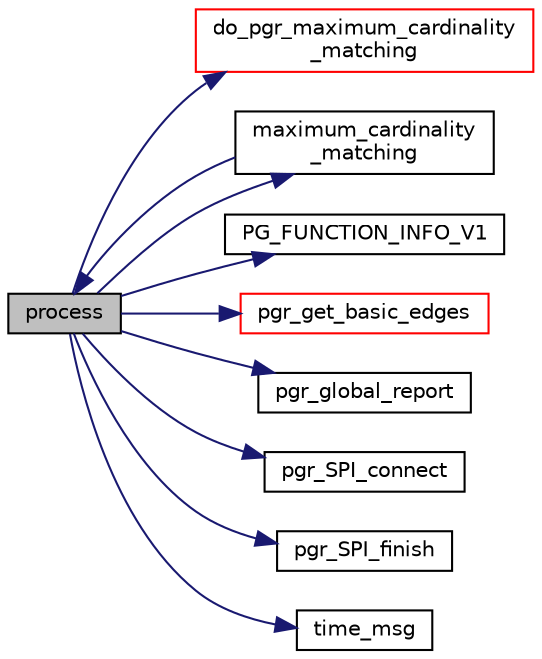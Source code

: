 digraph "process"
{
  edge [fontname="Helvetica",fontsize="10",labelfontname="Helvetica",labelfontsize="10"];
  node [fontname="Helvetica",fontsize="10",shape=record];
  rankdir="LR";
  Node39 [label="process",height=0.2,width=0.4,color="black", fillcolor="grey75", style="filled", fontcolor="black"];
  Node39 -> Node40 [color="midnightblue",fontsize="10",style="solid",fontname="Helvetica"];
  Node40 [label="do_pgr_maximum_cardinality\l_matching",height=0.2,width=0.4,color="red", fillcolor="white", style="filled",URL="$maximum__cardinality__matching__driver_8cpp.html#ae79ee0d7d782af732538f8fe6b5d4518"];
  Node39 -> Node51 [color="midnightblue",fontsize="10",style="solid",fontname="Helvetica"];
  Node51 [label="maximum_cardinality\l_matching",height=0.2,width=0.4,color="black", fillcolor="white", style="filled",URL="$maximum__cardinality__matching_8c.html#abecab1857778932b653593abda4dde28"];
  Node51 -> Node39 [color="midnightblue",fontsize="10",style="solid",fontname="Helvetica"];
  Node39 -> Node52 [color="midnightblue",fontsize="10",style="solid",fontname="Helvetica"];
  Node52 [label="PG_FUNCTION_INFO_V1",height=0.2,width=0.4,color="black", fillcolor="white", style="filled",URL="$maximum__cardinality__matching_8c.html#a7e252642be9b64d1418e7312bb5507db"];
  Node39 -> Node53 [color="midnightblue",fontsize="10",style="solid",fontname="Helvetica"];
  Node53 [label="pgr_get_basic_edges",height=0.2,width=0.4,color="red", fillcolor="white", style="filled",URL="$edges__input_8c.html#a2185351317b6bfab35d0d6f971b98676",tooltip="read basic edges "];
  Node39 -> Node69 [color="midnightblue",fontsize="10",style="solid",fontname="Helvetica"];
  Node69 [label="pgr_global_report",height=0.2,width=0.4,color="black", fillcolor="white", style="filled",URL="$e__report_8c.html#aa7833fe4baf65aa901e1129575e7deb2",tooltip="notice & error "];
  Node39 -> Node70 [color="midnightblue",fontsize="10",style="solid",fontname="Helvetica"];
  Node70 [label="pgr_SPI_connect",height=0.2,width=0.4,color="black", fillcolor="white", style="filled",URL="$postgres__connection_8c.html#aef5deb780b1cf78c56b1794ab826ac64"];
  Node39 -> Node71 [color="midnightblue",fontsize="10",style="solid",fontname="Helvetica"];
  Node71 [label="pgr_SPI_finish",height=0.2,width=0.4,color="black", fillcolor="white", style="filled",URL="$postgres__connection_8c.html#ae36e7862564b5e72c25c9e26ae8e355f"];
  Node39 -> Node68 [color="midnightblue",fontsize="10",style="solid",fontname="Helvetica"];
  Node68 [label="time_msg",height=0.2,width=0.4,color="black", fillcolor="white", style="filled",URL="$time__msg_8c.html#a989d9723eb6d9be4cbf1214136286dbe"];
}

